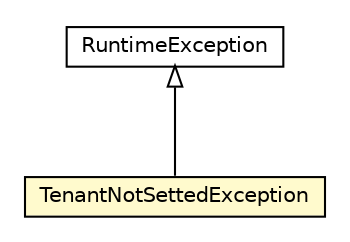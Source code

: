 #!/usr/local/bin/dot
#
# Class diagram 
# Generated by UMLGraph version R5_6_6-8-g8d7759 (http://www.umlgraph.org/)
#

digraph G {
	edge [fontname="Helvetica",fontsize=10,labelfontname="Helvetica",labelfontsize=10];
	node [fontname="Helvetica",fontsize=10,shape=plaintext];
	nodesep=0.25;
	ranksep=0.5;
	// org.dayatang.datasource4saas.tenantservice.TenantNotSettedException
	c92038 [label=<<table title="org.dayatang.datasource4saas.tenantservice.TenantNotSettedException" border="0" cellborder="1" cellspacing="0" cellpadding="2" port="p" bgcolor="lemonChiffon" href="./TenantNotSettedException.html">
		<tr><td><table border="0" cellspacing="0" cellpadding="1">
<tr><td align="center" balign="center"> TenantNotSettedException </td></tr>
		</table></td></tr>
		</table>>, URL="./TenantNotSettedException.html", fontname="Helvetica", fontcolor="black", fontsize=10.0];
	//org.dayatang.datasource4saas.tenantservice.TenantNotSettedException extends java.lang.RuntimeException
	c92080:p -> c92038:p [dir=back,arrowtail=empty];
	// java.lang.RuntimeException
	c92080 [label=<<table title="java.lang.RuntimeException" border="0" cellborder="1" cellspacing="0" cellpadding="2" port="p" href="http://download.oracle.com/javase/7/docs/api/java/lang/RuntimeException.html">
		<tr><td><table border="0" cellspacing="0" cellpadding="1">
<tr><td align="center" balign="center"> RuntimeException </td></tr>
		</table></td></tr>
		</table>>, URL="http://download.oracle.com/javase/7/docs/api/java/lang/RuntimeException.html", fontname="Helvetica", fontcolor="black", fontsize=10.0];
}

